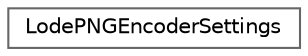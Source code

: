 digraph "类继承关系图"
{
 // LATEX_PDF_SIZE
  bgcolor="transparent";
  edge [fontname=Helvetica,fontsize=10,labelfontname=Helvetica,labelfontsize=10];
  node [fontname=Helvetica,fontsize=10,shape=box,height=0.2,width=0.4];
  rankdir="LR";
  Node0 [id="Node000000",label="LodePNGEncoderSettings",height=0.2,width=0.4,color="grey40", fillcolor="white", style="filled",URL="$struct_lode_p_n_g_encoder_settings.html",tooltip=" "];
}
